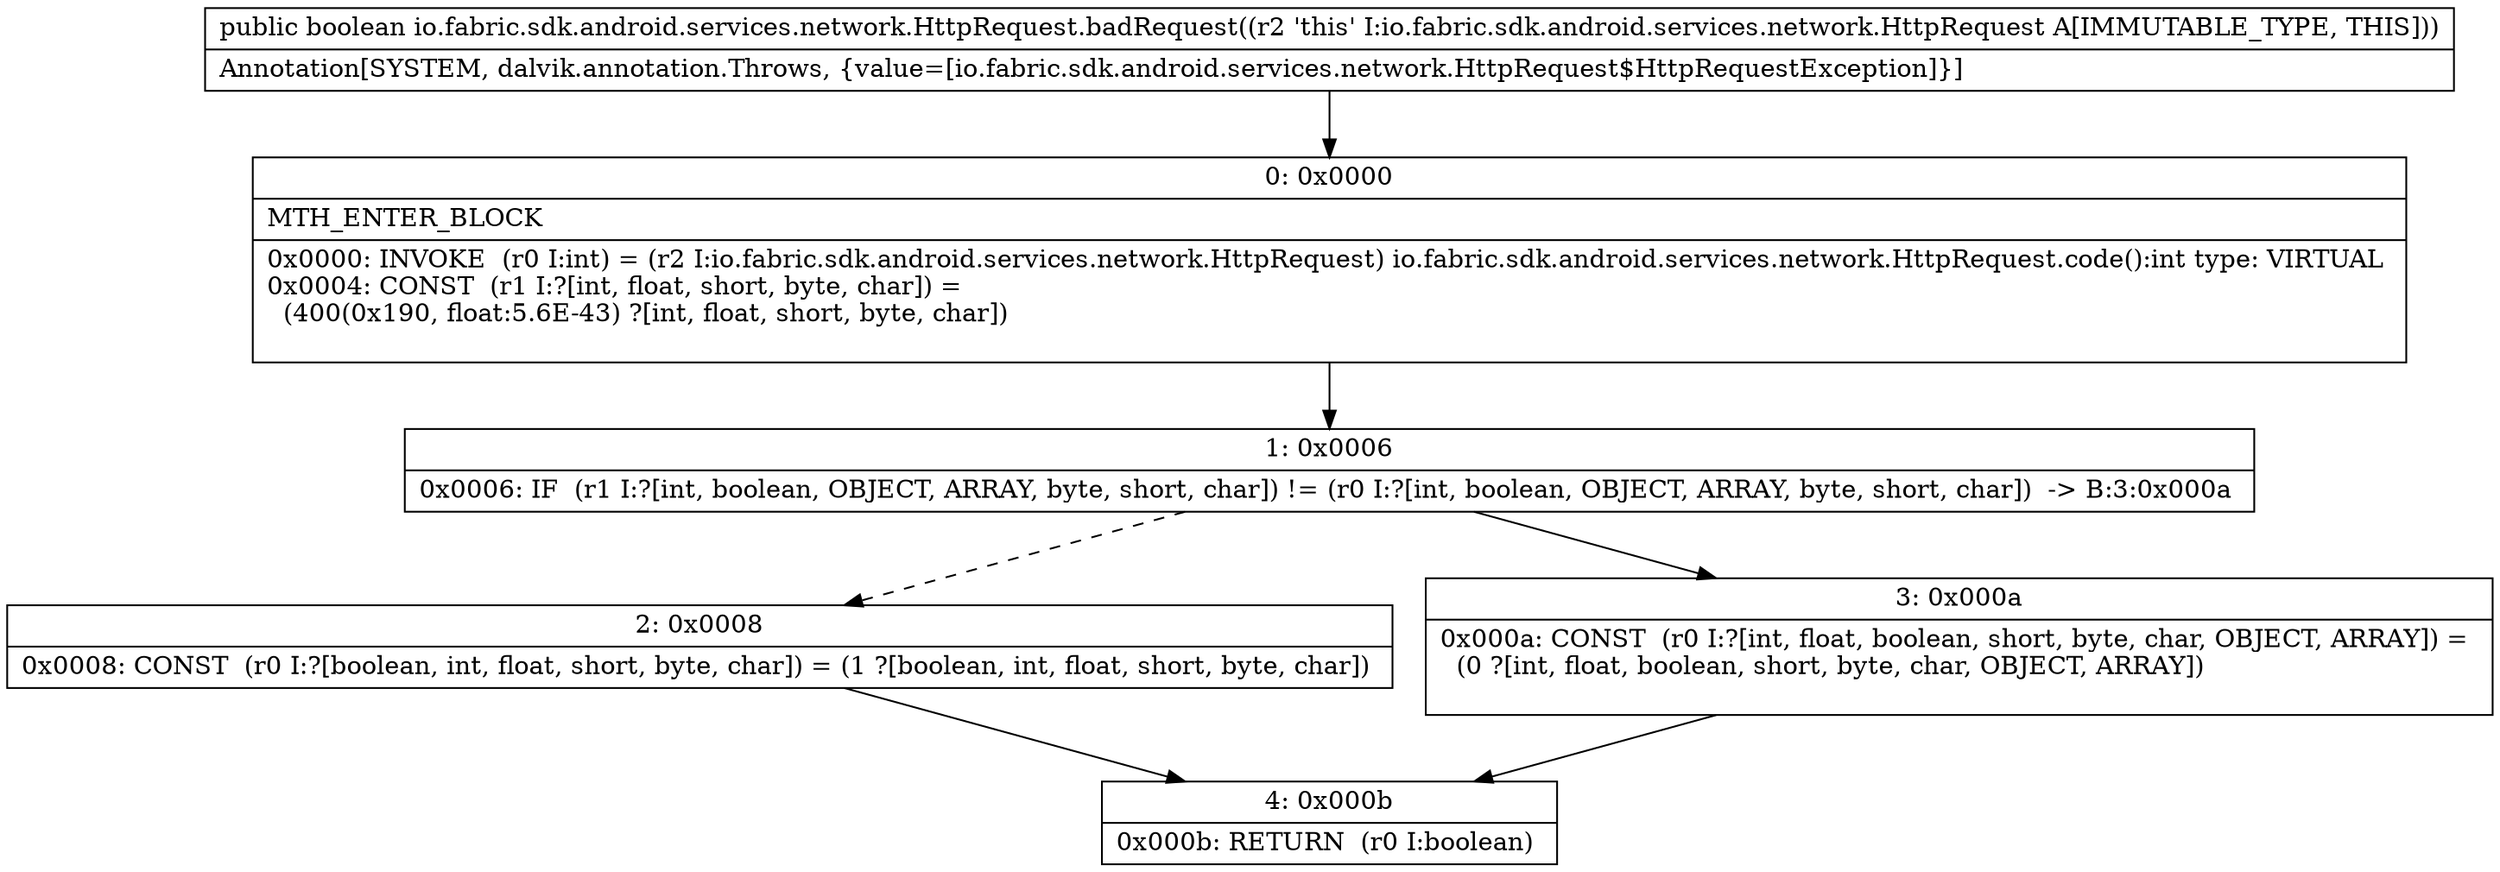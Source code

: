digraph "CFG forio.fabric.sdk.android.services.network.HttpRequest.badRequest()Z" {
Node_0 [shape=record,label="{0\:\ 0x0000|MTH_ENTER_BLOCK\l|0x0000: INVOKE  (r0 I:int) = (r2 I:io.fabric.sdk.android.services.network.HttpRequest) io.fabric.sdk.android.services.network.HttpRequest.code():int type: VIRTUAL \l0x0004: CONST  (r1 I:?[int, float, short, byte, char]) = \l  (400(0x190, float:5.6E\-43) ?[int, float, short, byte, char])\l \l}"];
Node_1 [shape=record,label="{1\:\ 0x0006|0x0006: IF  (r1 I:?[int, boolean, OBJECT, ARRAY, byte, short, char]) != (r0 I:?[int, boolean, OBJECT, ARRAY, byte, short, char])  \-\> B:3:0x000a \l}"];
Node_2 [shape=record,label="{2\:\ 0x0008|0x0008: CONST  (r0 I:?[boolean, int, float, short, byte, char]) = (1 ?[boolean, int, float, short, byte, char]) \l}"];
Node_3 [shape=record,label="{3\:\ 0x000a|0x000a: CONST  (r0 I:?[int, float, boolean, short, byte, char, OBJECT, ARRAY]) = \l  (0 ?[int, float, boolean, short, byte, char, OBJECT, ARRAY])\l \l}"];
Node_4 [shape=record,label="{4\:\ 0x000b|0x000b: RETURN  (r0 I:boolean) \l}"];
MethodNode[shape=record,label="{public boolean io.fabric.sdk.android.services.network.HttpRequest.badRequest((r2 'this' I:io.fabric.sdk.android.services.network.HttpRequest A[IMMUTABLE_TYPE, THIS]))  | Annotation[SYSTEM, dalvik.annotation.Throws, \{value=[io.fabric.sdk.android.services.network.HttpRequest$HttpRequestException]\}]\l}"];
MethodNode -> Node_0;
Node_0 -> Node_1;
Node_1 -> Node_2[style=dashed];
Node_1 -> Node_3;
Node_2 -> Node_4;
Node_3 -> Node_4;
}

